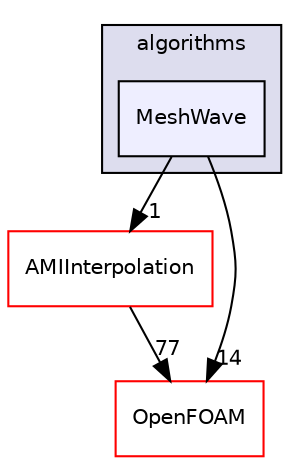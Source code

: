 digraph "src/meshTools/algorithms/MeshWave" {
  bgcolor=transparent;
  compound=true
  node [ fontsize="10", fontname="Helvetica"];
  edge [ labelfontsize="10", labelfontname="Helvetica"];
  subgraph clusterdir_488f81ac1e9f391f7800e42bf7f5bacd {
    graph [ bgcolor="#ddddee", pencolor="black", label="algorithms" fontname="Helvetica", fontsize="10", URL="dir_488f81ac1e9f391f7800e42bf7f5bacd.html"]
  dir_972bc14348bee45aee3271cb8c41b1b7 [shape=box, label="MeshWave", style="filled", fillcolor="#eeeeff", pencolor="black", URL="dir_972bc14348bee45aee3271cb8c41b1b7.html"];
  }
  dir_6b9532b4107849d088a6e7b91bdf643c [shape=box label="AMIInterpolation" color="red" URL="dir_6b9532b4107849d088a6e7b91bdf643c.html"];
  dir_c5473ff19b20e6ec4dfe5c310b3778a8 [shape=box label="OpenFOAM" color="red" URL="dir_c5473ff19b20e6ec4dfe5c310b3778a8.html"];
  dir_6b9532b4107849d088a6e7b91bdf643c->dir_c5473ff19b20e6ec4dfe5c310b3778a8 [headlabel="77", labeldistance=1.5 headhref="dir_001755_001896.html"];
  dir_972bc14348bee45aee3271cb8c41b1b7->dir_6b9532b4107849d088a6e7b91bdf643c [headlabel="1", labeldistance=1.5 headhref="dir_001752_001755.html"];
  dir_972bc14348bee45aee3271cb8c41b1b7->dir_c5473ff19b20e6ec4dfe5c310b3778a8 [headlabel="14", labeldistance=1.5 headhref="dir_001752_001896.html"];
}
